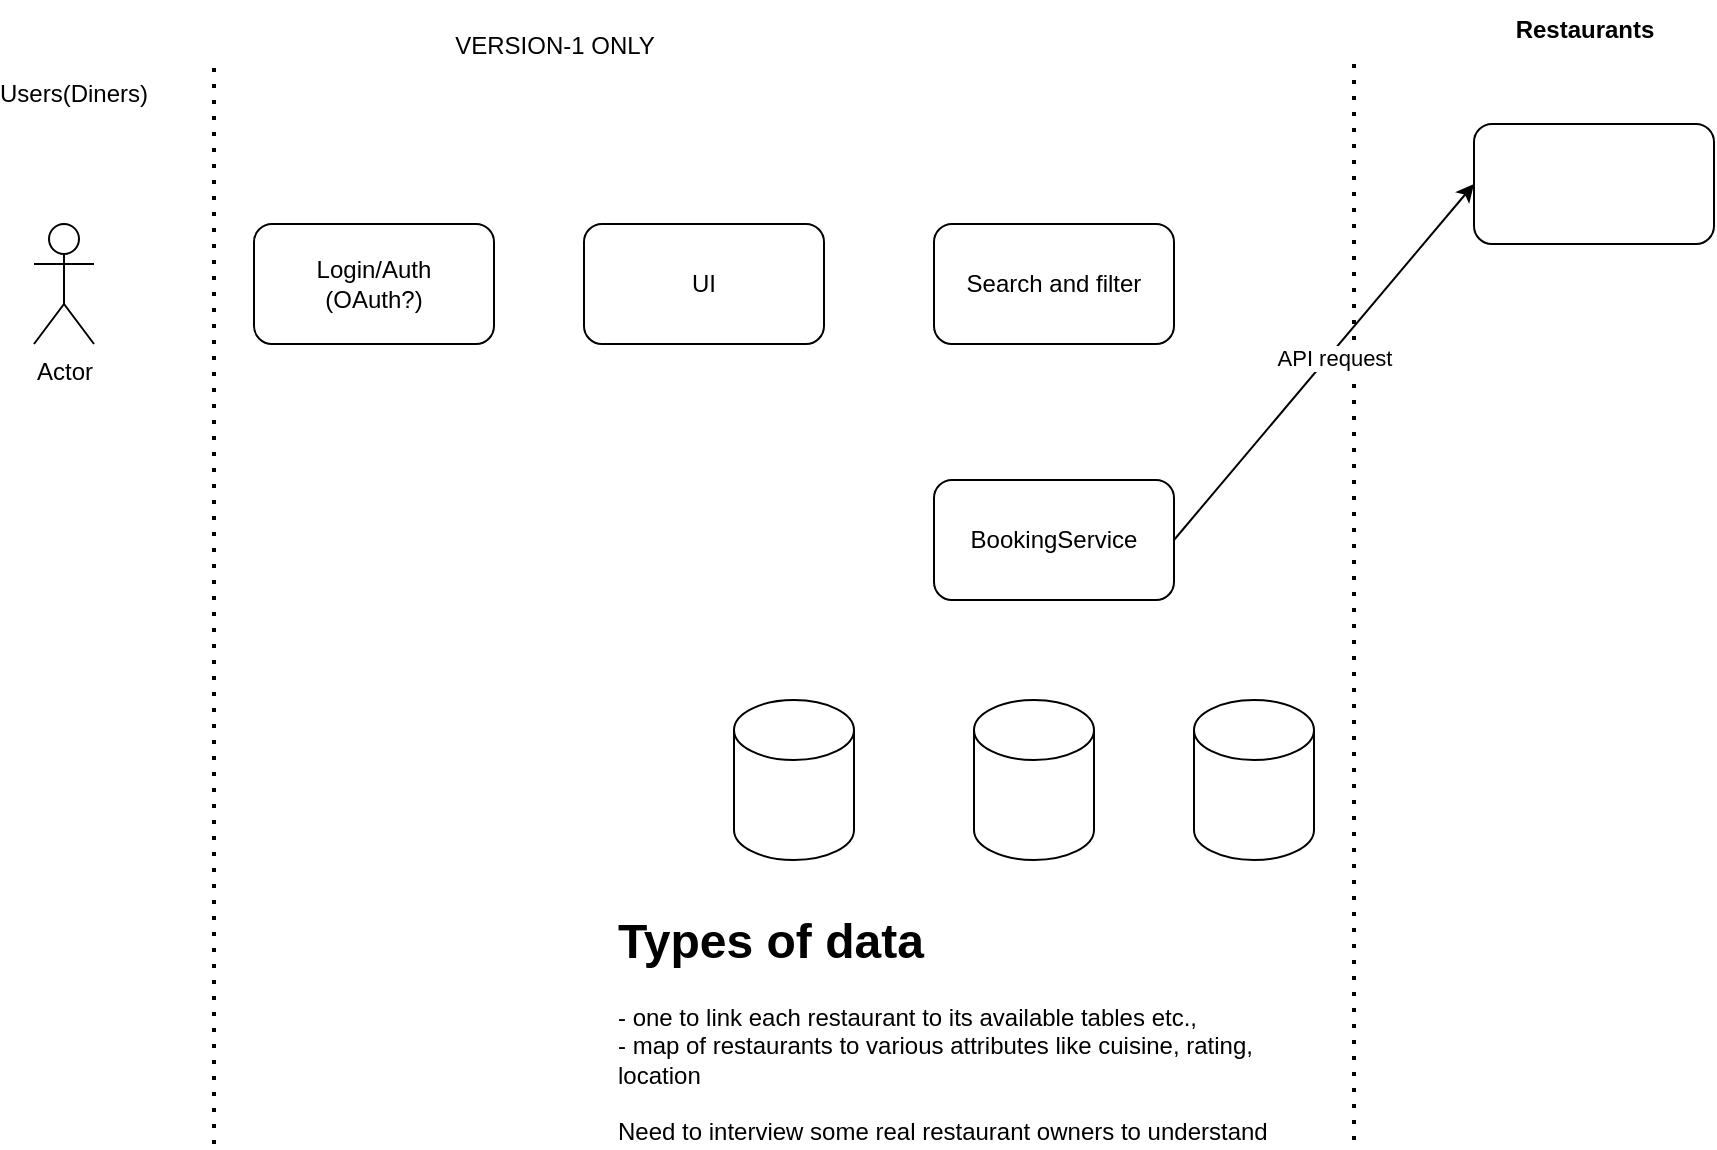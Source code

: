 <mxfile version="24.7.16">
  <diagram name="Page-1" id="Wudew5nbT_8r08CWXDU4">
    <mxGraphModel dx="875" dy="464" grid="1" gridSize="10" guides="1" tooltips="1" connect="1" arrows="1" fold="1" page="1" pageScale="1" pageWidth="850" pageHeight="1100" math="0" shadow="0">
      <root>
        <mxCell id="0" />
        <mxCell id="1" parent="0" />
        <mxCell id="VGpISAr1tqIlaOF2pbcJ-1" value="Login/Auth&lt;div&gt;(OAuth?)&lt;/div&gt;" style="rounded=1;whiteSpace=wrap;html=1;" vertex="1" parent="1">
          <mxGeometry x="140" y="112" width="120" height="60" as="geometry" />
        </mxCell>
        <mxCell id="VGpISAr1tqIlaOF2pbcJ-2" value="UI" style="rounded=1;whiteSpace=wrap;html=1;" vertex="1" parent="1">
          <mxGeometry x="305" y="112" width="120" height="60" as="geometry" />
        </mxCell>
        <mxCell id="VGpISAr1tqIlaOF2pbcJ-3" value="Search and filter" style="rounded=1;whiteSpace=wrap;html=1;" vertex="1" parent="1">
          <mxGeometry x="480" y="112" width="120" height="60" as="geometry" />
        </mxCell>
        <mxCell id="VGpISAr1tqIlaOF2pbcJ-4" value="BookingService" style="rounded=1;whiteSpace=wrap;html=1;" vertex="1" parent="1">
          <mxGeometry x="480" y="240" width="120" height="60" as="geometry" />
        </mxCell>
        <mxCell id="VGpISAr1tqIlaOF2pbcJ-5" value="" style="rounded=1;whiteSpace=wrap;html=1;" vertex="1" parent="1">
          <mxGeometry x="750" y="62" width="120" height="60" as="geometry" />
        </mxCell>
        <mxCell id="VGpISAr1tqIlaOF2pbcJ-6" value="" style="endArrow=none;dashed=1;html=1;dashPattern=1 3;strokeWidth=2;rounded=0;" edge="1" parent="1">
          <mxGeometry width="50" height="50" relative="1" as="geometry">
            <mxPoint x="690" y="570" as="sourcePoint" />
            <mxPoint x="690" y="30" as="targetPoint" />
          </mxGeometry>
        </mxCell>
        <mxCell id="VGpISAr1tqIlaOF2pbcJ-7" value="&lt;b&gt;Restaurants&lt;/b&gt;" style="text;html=1;align=center;verticalAlign=middle;resizable=0;points=[];autosize=1;strokeColor=none;fillColor=none;" vertex="1" parent="1">
          <mxGeometry x="760" width="90" height="30" as="geometry" />
        </mxCell>
        <mxCell id="VGpISAr1tqIlaOF2pbcJ-8" value="" style="endArrow=classic;html=1;rounded=0;entryX=0;entryY=0.5;entryDx=0;entryDy=0;exitX=1;exitY=0.5;exitDx=0;exitDy=0;" edge="1" parent="1" source="VGpISAr1tqIlaOF2pbcJ-4" target="VGpISAr1tqIlaOF2pbcJ-5">
          <mxGeometry width="50" height="50" relative="1" as="geometry">
            <mxPoint x="600" y="222" as="sourcePoint" />
            <mxPoint x="720" y="162" as="targetPoint" />
          </mxGeometry>
        </mxCell>
        <mxCell id="VGpISAr1tqIlaOF2pbcJ-9" value="API request" style="edgeLabel;html=1;align=center;verticalAlign=middle;resizable=0;points=[];rotation=0;" vertex="1" connectable="0" parent="VGpISAr1tqIlaOF2pbcJ-8">
          <mxGeometry x="0.017" y="-4" relative="1" as="geometry">
            <mxPoint y="-3" as="offset" />
          </mxGeometry>
        </mxCell>
        <mxCell id="VGpISAr1tqIlaOF2pbcJ-10" value="" style="endArrow=none;dashed=1;html=1;dashPattern=1 3;strokeWidth=2;rounded=0;" edge="1" parent="1">
          <mxGeometry width="50" height="50" relative="1" as="geometry">
            <mxPoint x="120" y="572" as="sourcePoint" />
            <mxPoint x="120" y="32" as="targetPoint" />
          </mxGeometry>
        </mxCell>
        <mxCell id="VGpISAr1tqIlaOF2pbcJ-11" value="Users(Diners)" style="text;html=1;align=center;verticalAlign=middle;whiteSpace=wrap;rounded=0;" vertex="1" parent="1">
          <mxGeometry x="20" y="32" width="60" height="30" as="geometry" />
        </mxCell>
        <mxCell id="VGpISAr1tqIlaOF2pbcJ-12" value="Actor" style="shape=umlActor;verticalLabelPosition=bottom;verticalAlign=top;html=1;outlineConnect=0;" vertex="1" parent="1">
          <mxGeometry x="30" y="112" width="30" height="60" as="geometry" />
        </mxCell>
        <mxCell id="VGpISAr1tqIlaOF2pbcJ-13" value="" style="shape=cylinder3;whiteSpace=wrap;html=1;boundedLbl=1;backgroundOutline=1;size=15;" vertex="1" parent="1">
          <mxGeometry x="500" y="350" width="60" height="80" as="geometry" />
        </mxCell>
        <mxCell id="VGpISAr1tqIlaOF2pbcJ-14" value="" style="shape=cylinder3;whiteSpace=wrap;html=1;boundedLbl=1;backgroundOutline=1;size=15;" vertex="1" parent="1">
          <mxGeometry x="380" y="350" width="60" height="80" as="geometry" />
        </mxCell>
        <mxCell id="VGpISAr1tqIlaOF2pbcJ-15" value="" style="shape=cylinder3;whiteSpace=wrap;html=1;boundedLbl=1;backgroundOutline=1;size=15;" vertex="1" parent="1">
          <mxGeometry x="610" y="350" width="60" height="80" as="geometry" />
        </mxCell>
        <mxCell id="VGpISAr1tqIlaOF2pbcJ-16" value="&lt;h1 style=&quot;margin-top: 0px;&quot;&gt;Types of data&lt;/h1&gt;&lt;div&gt;- one to link each restaurant to its available tables etc.,&amp;nbsp;&lt;/div&gt;&lt;div&gt;- map of restaurants to various attributes like cuisine, rating, location&lt;/div&gt;&lt;div&gt;&lt;br&gt;&lt;/div&gt;&lt;div&gt;Need to interview some real restaurant owners to understand how the model of assigning tables, holding reservations etc., works&lt;/div&gt;&lt;div&gt;&lt;br&gt;&lt;/div&gt;&lt;div&gt;Restaurant table:&lt;/div&gt;&lt;div&gt;&amp;nbsp;- id&lt;/div&gt;&lt;div&gt;&amp;nbsp;- tableLayout&lt;/div&gt;&lt;div&gt;&amp;nbsp;- reservationLength&lt;/div&gt;&lt;div&gt;- businessHours&lt;/div&gt;&lt;div&gt;&amp;nbsp;- name&lt;/div&gt;&lt;div&gt;&amp;nbsp;- address&lt;/div&gt;&lt;div&gt;&amp;nbsp;- phone&lt;/div&gt;&lt;div&gt;&lt;br&gt;&lt;/div&gt;&lt;div&gt;Customer:&lt;/div&gt;&lt;div&gt;&amp;nbsp;- id&lt;/div&gt;&lt;div&gt;&amp;nbsp;- primaryContactName&lt;/div&gt;&lt;div&gt;&amp;nbsp;- phone&lt;/div&gt;&lt;div&gt;&amp;nbsp;- email&lt;/div&gt;&lt;div&gt;&amp;nbsp;- preferences&lt;/div&gt;&lt;div&gt;&amp;nbsp;- location&lt;/div&gt;&lt;div&gt;&lt;br&gt;&lt;/div&gt;&lt;div&gt;&lt;br&gt;&lt;/div&gt;&lt;div&gt;Reservation table:&lt;br&gt;&amp;nbsp;- id&lt;/div&gt;&lt;div&gt;&amp;nbsp;- customerId&lt;/div&gt;&lt;div&gt;&amp;nbsp;- restaurantId&lt;/div&gt;&lt;div&gt;&amp;nbsp; - timeSlot&lt;/div&gt;&lt;div&gt;&amp;nbsp;- partySize&lt;/div&gt;&lt;div&gt;&amp;nbsp;- notes&lt;/div&gt;&lt;div&gt;&lt;br&gt;&lt;/div&gt;&lt;div&gt;&lt;br&gt;&lt;/div&gt;" style="text;html=1;whiteSpace=wrap;overflow=hidden;rounded=0;" vertex="1" parent="1">
          <mxGeometry x="320" y="450" width="350" height="120" as="geometry" />
        </mxCell>
        <mxCell id="VGpISAr1tqIlaOF2pbcJ-17" value="VERSION-1 ONLY" style="text;html=1;align=center;verticalAlign=middle;resizable=0;points=[];autosize=1;strokeColor=none;fillColor=none;" vertex="1" parent="1">
          <mxGeometry x="230" y="8" width="120" height="30" as="geometry" />
        </mxCell>
      </root>
    </mxGraphModel>
  </diagram>
</mxfile>
